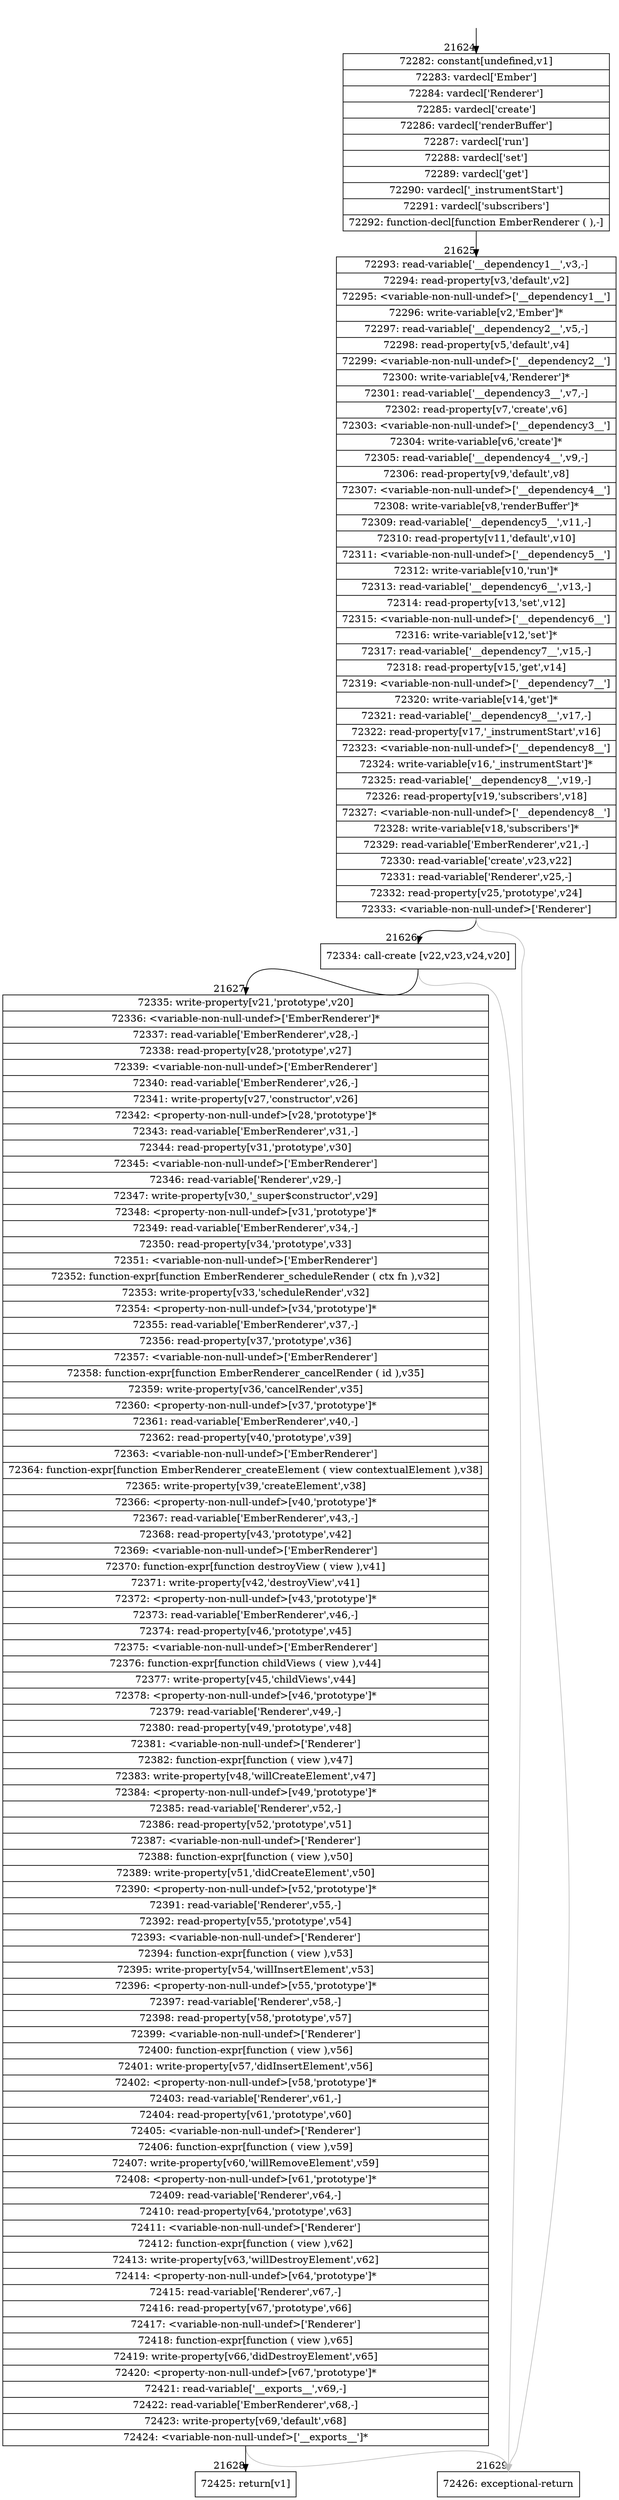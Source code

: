 digraph {
rankdir="TD"
BB_entry1876[shape=none,label=""];
BB_entry1876 -> BB21624 [tailport=s, headport=n, headlabel="    21624"]
BB21624 [shape=record label="{72282: constant[undefined,v1]|72283: vardecl['Ember']|72284: vardecl['Renderer']|72285: vardecl['create']|72286: vardecl['renderBuffer']|72287: vardecl['run']|72288: vardecl['set']|72289: vardecl['get']|72290: vardecl['_instrumentStart']|72291: vardecl['subscribers']|72292: function-decl[function EmberRenderer ( ),-]}" ] 
BB21624 -> BB21625 [tailport=s, headport=n, headlabel="      21625"]
BB21625 [shape=record label="{72293: read-variable['__dependency1__',v3,-]|72294: read-property[v3,'default',v2]|72295: \<variable-non-null-undef\>['__dependency1__']|72296: write-variable[v2,'Ember']*|72297: read-variable['__dependency2__',v5,-]|72298: read-property[v5,'default',v4]|72299: \<variable-non-null-undef\>['__dependency2__']|72300: write-variable[v4,'Renderer']*|72301: read-variable['__dependency3__',v7,-]|72302: read-property[v7,'create',v6]|72303: \<variable-non-null-undef\>['__dependency3__']|72304: write-variable[v6,'create']*|72305: read-variable['__dependency4__',v9,-]|72306: read-property[v9,'default',v8]|72307: \<variable-non-null-undef\>['__dependency4__']|72308: write-variable[v8,'renderBuffer']*|72309: read-variable['__dependency5__',v11,-]|72310: read-property[v11,'default',v10]|72311: \<variable-non-null-undef\>['__dependency5__']|72312: write-variable[v10,'run']*|72313: read-variable['__dependency6__',v13,-]|72314: read-property[v13,'set',v12]|72315: \<variable-non-null-undef\>['__dependency6__']|72316: write-variable[v12,'set']*|72317: read-variable['__dependency7__',v15,-]|72318: read-property[v15,'get',v14]|72319: \<variable-non-null-undef\>['__dependency7__']|72320: write-variable[v14,'get']*|72321: read-variable['__dependency8__',v17,-]|72322: read-property[v17,'_instrumentStart',v16]|72323: \<variable-non-null-undef\>['__dependency8__']|72324: write-variable[v16,'_instrumentStart']*|72325: read-variable['__dependency8__',v19,-]|72326: read-property[v19,'subscribers',v18]|72327: \<variable-non-null-undef\>['__dependency8__']|72328: write-variable[v18,'subscribers']*|72329: read-variable['EmberRenderer',v21,-]|72330: read-variable['create',v23,v22]|72331: read-variable['Renderer',v25,-]|72332: read-property[v25,'prototype',v24]|72333: \<variable-non-null-undef\>['Renderer']}" ] 
BB21625 -> BB21626 [tailport=s, headport=n, headlabel="      21626"]
BB21625 -> BB21629 [tailport=s, headport=n, color=gray, headlabel="      21629"]
BB21626 [shape=record label="{72334: call-create [v22,v23,v24,v20]}" ] 
BB21626 -> BB21627 [tailport=s, headport=n, headlabel="      21627"]
BB21626 -> BB21629 [tailport=s, headport=n, color=gray]
BB21627 [shape=record label="{72335: write-property[v21,'prototype',v20]|72336: \<variable-non-null-undef\>['EmberRenderer']*|72337: read-variable['EmberRenderer',v28,-]|72338: read-property[v28,'prototype',v27]|72339: \<variable-non-null-undef\>['EmberRenderer']|72340: read-variable['EmberRenderer',v26,-]|72341: write-property[v27,'constructor',v26]|72342: \<property-non-null-undef\>[v28,'prototype']*|72343: read-variable['EmberRenderer',v31,-]|72344: read-property[v31,'prototype',v30]|72345: \<variable-non-null-undef\>['EmberRenderer']|72346: read-variable['Renderer',v29,-]|72347: write-property[v30,'_super$constructor',v29]|72348: \<property-non-null-undef\>[v31,'prototype']*|72349: read-variable['EmberRenderer',v34,-]|72350: read-property[v34,'prototype',v33]|72351: \<variable-non-null-undef\>['EmberRenderer']|72352: function-expr[function EmberRenderer_scheduleRender ( ctx fn ),v32]|72353: write-property[v33,'scheduleRender',v32]|72354: \<property-non-null-undef\>[v34,'prototype']*|72355: read-variable['EmberRenderer',v37,-]|72356: read-property[v37,'prototype',v36]|72357: \<variable-non-null-undef\>['EmberRenderer']|72358: function-expr[function EmberRenderer_cancelRender ( id ),v35]|72359: write-property[v36,'cancelRender',v35]|72360: \<property-non-null-undef\>[v37,'prototype']*|72361: read-variable['EmberRenderer',v40,-]|72362: read-property[v40,'prototype',v39]|72363: \<variable-non-null-undef\>['EmberRenderer']|72364: function-expr[function EmberRenderer_createElement ( view contextualElement ),v38]|72365: write-property[v39,'createElement',v38]|72366: \<property-non-null-undef\>[v40,'prototype']*|72367: read-variable['EmberRenderer',v43,-]|72368: read-property[v43,'prototype',v42]|72369: \<variable-non-null-undef\>['EmberRenderer']|72370: function-expr[function destroyView ( view ),v41]|72371: write-property[v42,'destroyView',v41]|72372: \<property-non-null-undef\>[v43,'prototype']*|72373: read-variable['EmberRenderer',v46,-]|72374: read-property[v46,'prototype',v45]|72375: \<variable-non-null-undef\>['EmberRenderer']|72376: function-expr[function childViews ( view ),v44]|72377: write-property[v45,'childViews',v44]|72378: \<property-non-null-undef\>[v46,'prototype']*|72379: read-variable['Renderer',v49,-]|72380: read-property[v49,'prototype',v48]|72381: \<variable-non-null-undef\>['Renderer']|72382: function-expr[function ( view ),v47]|72383: write-property[v48,'willCreateElement',v47]|72384: \<property-non-null-undef\>[v49,'prototype']*|72385: read-variable['Renderer',v52,-]|72386: read-property[v52,'prototype',v51]|72387: \<variable-non-null-undef\>['Renderer']|72388: function-expr[function ( view ),v50]|72389: write-property[v51,'didCreateElement',v50]|72390: \<property-non-null-undef\>[v52,'prototype']*|72391: read-variable['Renderer',v55,-]|72392: read-property[v55,'prototype',v54]|72393: \<variable-non-null-undef\>['Renderer']|72394: function-expr[function ( view ),v53]|72395: write-property[v54,'willInsertElement',v53]|72396: \<property-non-null-undef\>[v55,'prototype']*|72397: read-variable['Renderer',v58,-]|72398: read-property[v58,'prototype',v57]|72399: \<variable-non-null-undef\>['Renderer']|72400: function-expr[function ( view ),v56]|72401: write-property[v57,'didInsertElement',v56]|72402: \<property-non-null-undef\>[v58,'prototype']*|72403: read-variable['Renderer',v61,-]|72404: read-property[v61,'prototype',v60]|72405: \<variable-non-null-undef\>['Renderer']|72406: function-expr[function ( view ),v59]|72407: write-property[v60,'willRemoveElement',v59]|72408: \<property-non-null-undef\>[v61,'prototype']*|72409: read-variable['Renderer',v64,-]|72410: read-property[v64,'prototype',v63]|72411: \<variable-non-null-undef\>['Renderer']|72412: function-expr[function ( view ),v62]|72413: write-property[v63,'willDestroyElement',v62]|72414: \<property-non-null-undef\>[v64,'prototype']*|72415: read-variable['Renderer',v67,-]|72416: read-property[v67,'prototype',v66]|72417: \<variable-non-null-undef\>['Renderer']|72418: function-expr[function ( view ),v65]|72419: write-property[v66,'didDestroyElement',v65]|72420: \<property-non-null-undef\>[v67,'prototype']*|72421: read-variable['__exports__',v69,-]|72422: read-variable['EmberRenderer',v68,-]|72423: write-property[v69,'default',v68]|72424: \<variable-non-null-undef\>['__exports__']*}" ] 
BB21627 -> BB21628 [tailport=s, headport=n, headlabel="      21628"]
BB21627 -> BB21629 [tailport=s, headport=n, color=gray]
BB21628 [shape=record label="{72425: return[v1]}" ] 
BB21629 [shape=record label="{72426: exceptional-return}" ] 
//#$~ 40440
}
